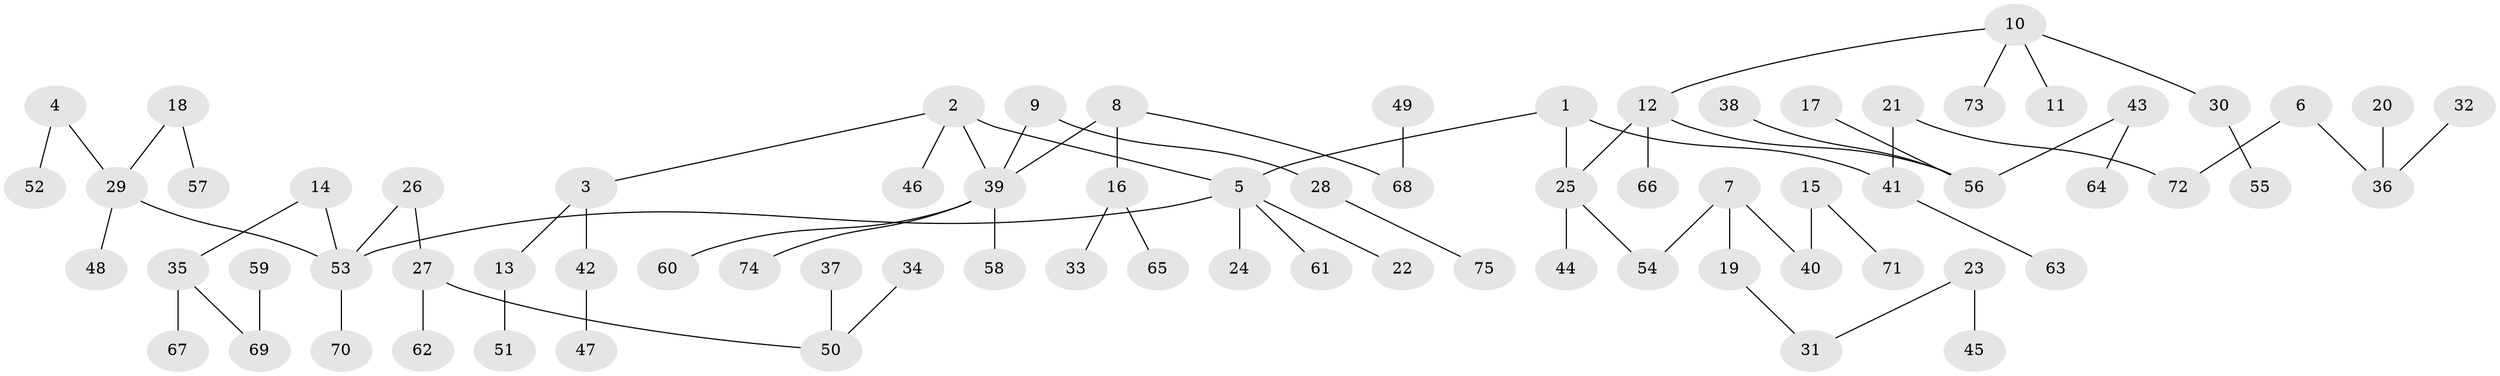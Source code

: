 // original degree distribution, {4: 0.04697986577181208, 3: 0.174496644295302, 7: 0.006711409395973154, 6: 0.013422818791946308, 5: 0.026845637583892617, 2: 0.2348993288590604, 8: 0.006711409395973154, 1: 0.4899328859060403}
// Generated by graph-tools (version 1.1) at 2025/02/03/09/25 03:02:20]
// undirected, 75 vertices, 74 edges
graph export_dot {
graph [start="1"]
  node [color=gray90,style=filled];
  1;
  2;
  3;
  4;
  5;
  6;
  7;
  8;
  9;
  10;
  11;
  12;
  13;
  14;
  15;
  16;
  17;
  18;
  19;
  20;
  21;
  22;
  23;
  24;
  25;
  26;
  27;
  28;
  29;
  30;
  31;
  32;
  33;
  34;
  35;
  36;
  37;
  38;
  39;
  40;
  41;
  42;
  43;
  44;
  45;
  46;
  47;
  48;
  49;
  50;
  51;
  52;
  53;
  54;
  55;
  56;
  57;
  58;
  59;
  60;
  61;
  62;
  63;
  64;
  65;
  66;
  67;
  68;
  69;
  70;
  71;
  72;
  73;
  74;
  75;
  1 -- 5 [weight=1.0];
  1 -- 25 [weight=1.0];
  1 -- 41 [weight=1.0];
  2 -- 3 [weight=1.0];
  2 -- 5 [weight=1.0];
  2 -- 39 [weight=1.0];
  2 -- 46 [weight=1.0];
  3 -- 13 [weight=1.0];
  3 -- 42 [weight=1.0];
  4 -- 29 [weight=1.0];
  4 -- 52 [weight=1.0];
  5 -- 22 [weight=1.0];
  5 -- 24 [weight=1.0];
  5 -- 53 [weight=1.0];
  5 -- 61 [weight=1.0];
  6 -- 36 [weight=1.0];
  6 -- 72 [weight=1.0];
  7 -- 19 [weight=1.0];
  7 -- 40 [weight=1.0];
  7 -- 54 [weight=1.0];
  8 -- 16 [weight=1.0];
  8 -- 39 [weight=1.0];
  8 -- 68 [weight=1.0];
  9 -- 28 [weight=1.0];
  9 -- 39 [weight=1.0];
  10 -- 11 [weight=1.0];
  10 -- 12 [weight=1.0];
  10 -- 30 [weight=1.0];
  10 -- 73 [weight=1.0];
  12 -- 25 [weight=1.0];
  12 -- 56 [weight=1.0];
  12 -- 66 [weight=1.0];
  13 -- 51 [weight=1.0];
  14 -- 35 [weight=1.0];
  14 -- 53 [weight=1.0];
  15 -- 40 [weight=1.0];
  15 -- 71 [weight=1.0];
  16 -- 33 [weight=1.0];
  16 -- 65 [weight=1.0];
  17 -- 56 [weight=1.0];
  18 -- 29 [weight=1.0];
  18 -- 57 [weight=1.0];
  19 -- 31 [weight=1.0];
  20 -- 36 [weight=1.0];
  21 -- 41 [weight=1.0];
  21 -- 72 [weight=1.0];
  23 -- 31 [weight=1.0];
  23 -- 45 [weight=1.0];
  25 -- 44 [weight=1.0];
  25 -- 54 [weight=1.0];
  26 -- 27 [weight=1.0];
  26 -- 53 [weight=1.0];
  27 -- 50 [weight=1.0];
  27 -- 62 [weight=1.0];
  28 -- 75 [weight=1.0];
  29 -- 48 [weight=1.0];
  29 -- 53 [weight=1.0];
  30 -- 55 [weight=1.0];
  32 -- 36 [weight=1.0];
  34 -- 50 [weight=1.0];
  35 -- 67 [weight=1.0];
  35 -- 69 [weight=1.0];
  37 -- 50 [weight=1.0];
  38 -- 56 [weight=1.0];
  39 -- 58 [weight=1.0];
  39 -- 60 [weight=1.0];
  39 -- 74 [weight=1.0];
  41 -- 63 [weight=1.0];
  42 -- 47 [weight=1.0];
  43 -- 56 [weight=1.0];
  43 -- 64 [weight=1.0];
  49 -- 68 [weight=1.0];
  53 -- 70 [weight=1.0];
  59 -- 69 [weight=1.0];
}
